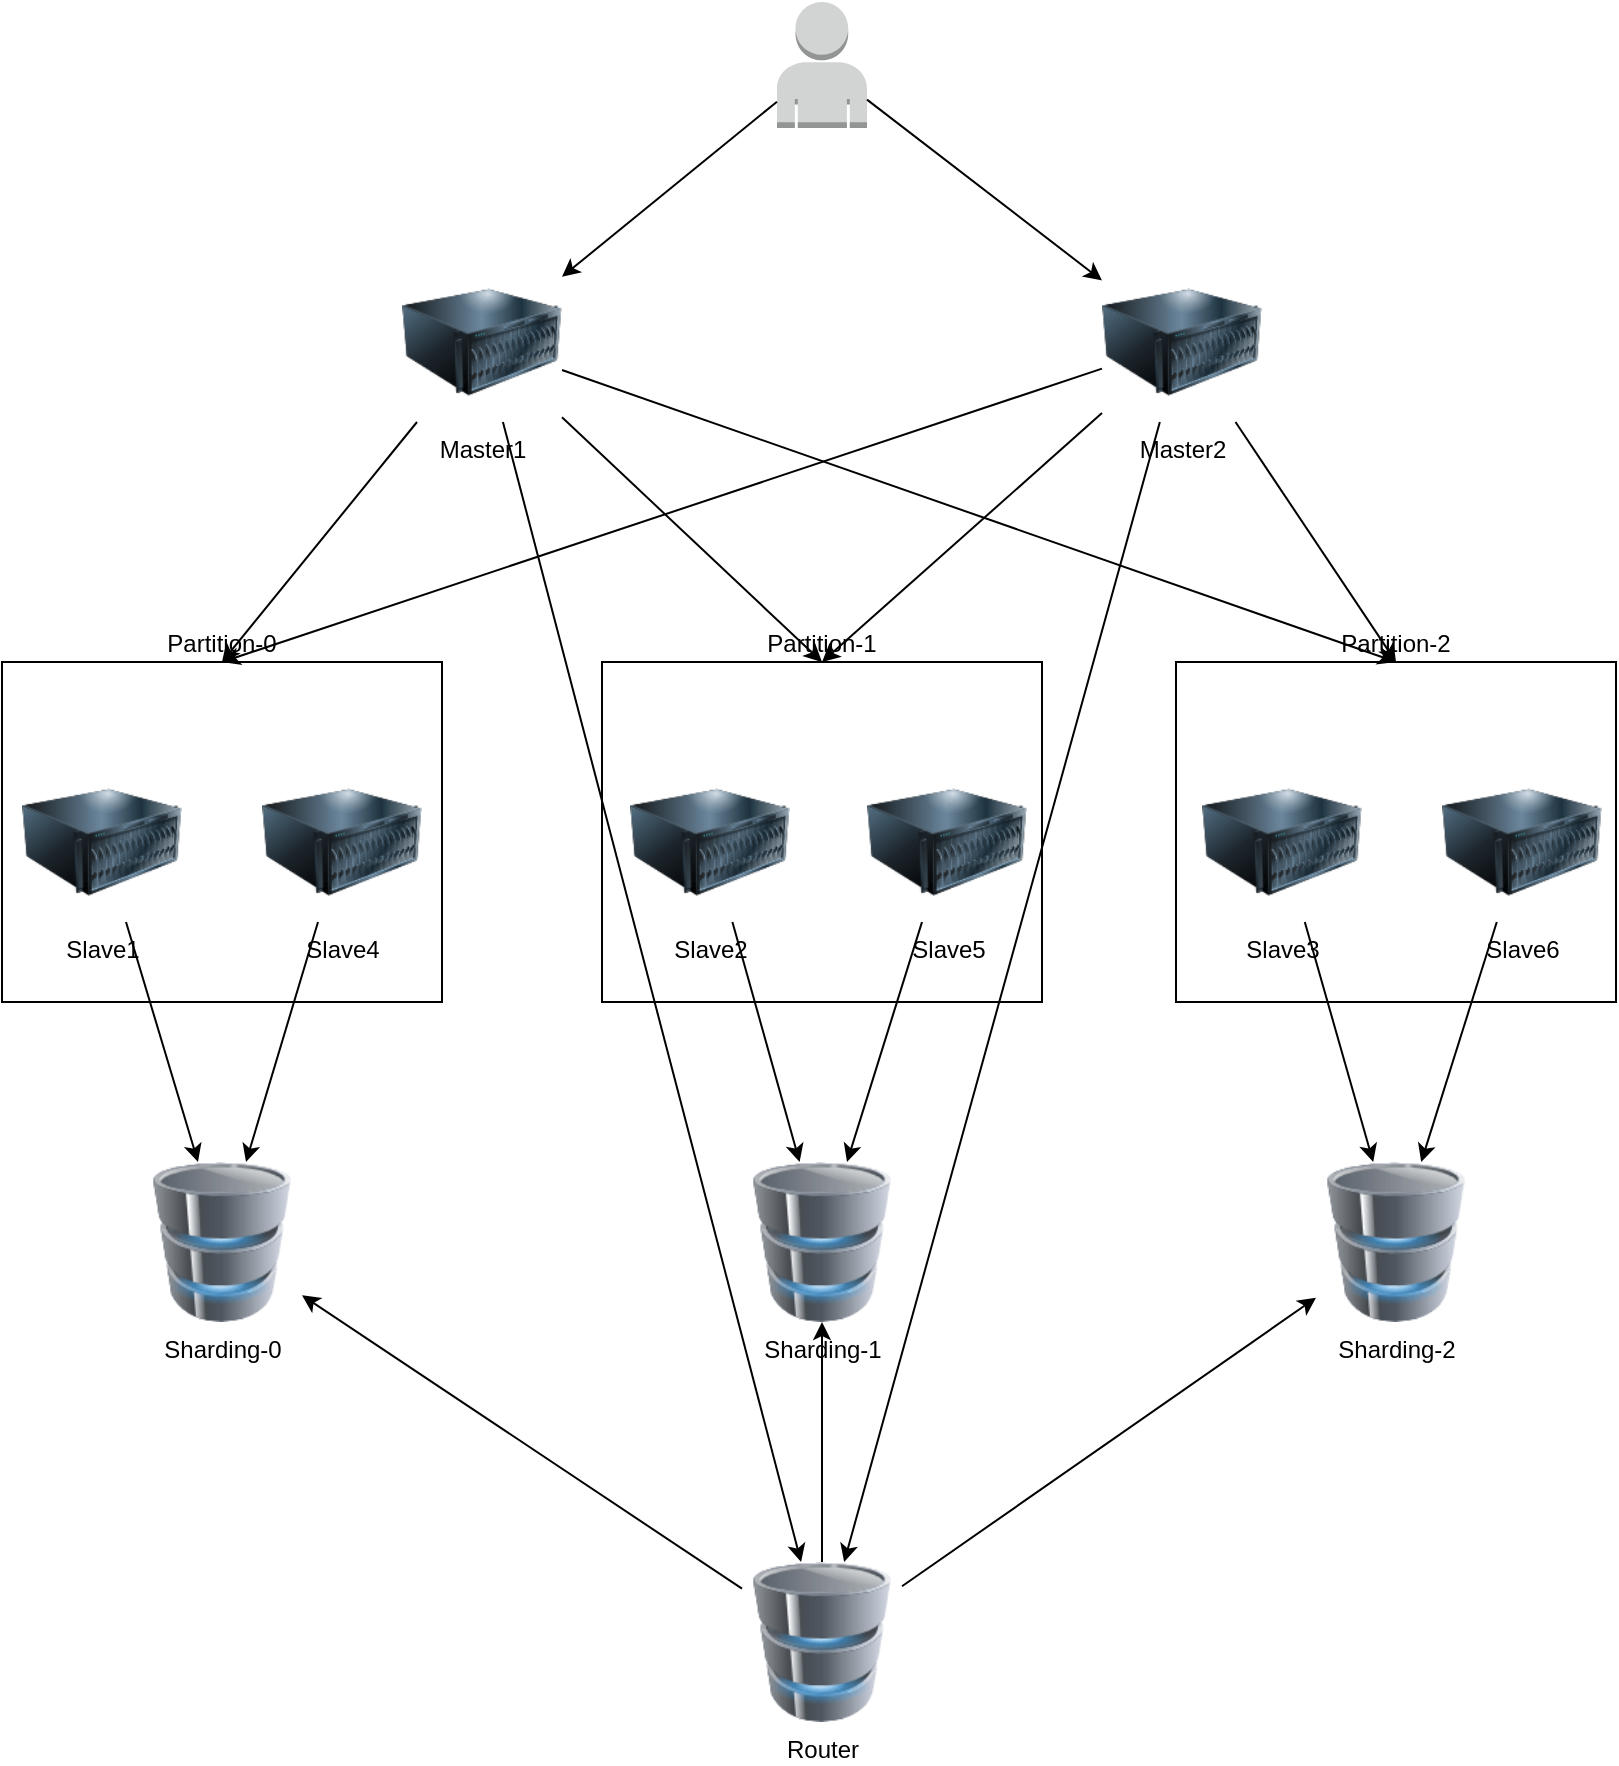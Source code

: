 <mxfile version="17.2.1" type="github">
  <diagram id="wXm_BZJj9rgGBNWX_2w1" name="Page-1">
    <mxGraphModel dx="1422" dy="752" grid="1" gridSize="10" guides="1" tooltips="1" connect="1" arrows="1" fold="1" page="1" pageScale="1" pageWidth="827" pageHeight="1169" math="0" shadow="0">
      <root>
        <mxCell id="0" />
        <mxCell id="1" parent="0" />
        <mxCell id="ZcYqFxM6ZzocswX_Tgbm-1" value="Partition-2" style="rounded=0;whiteSpace=wrap;html=1;fillColor=none;labelPosition=center;verticalLabelPosition=top;align=center;verticalAlign=bottom;" vertex="1" parent="1">
          <mxGeometry x="607" y="380" width="220" height="170" as="geometry" />
        </mxCell>
        <mxCell id="ZcYqFxM6ZzocswX_Tgbm-2" value="Partition-1" style="rounded=0;whiteSpace=wrap;html=1;fillColor=none;labelPosition=center;verticalLabelPosition=top;align=center;verticalAlign=bottom;" vertex="1" parent="1">
          <mxGeometry x="320" y="380" width="220" height="170" as="geometry" />
        </mxCell>
        <mxCell id="ZcYqFxM6ZzocswX_Tgbm-3" value="Partition-0" style="rounded=0;whiteSpace=wrap;html=1;fillColor=none;labelPosition=center;verticalLabelPosition=top;align=center;verticalAlign=bottom;" vertex="1" parent="1">
          <mxGeometry x="20" y="380" width="220" height="170" as="geometry" />
        </mxCell>
        <mxCell id="ZcYqFxM6ZzocswX_Tgbm-4" value="&lt;div&gt;Master1&lt;/div&gt;" style="image;html=1;image=img/lib/clip_art/computers/Server_128x128.png" vertex="1" parent="1">
          <mxGeometry x="220" y="180" width="80" height="80" as="geometry" />
        </mxCell>
        <mxCell id="ZcYqFxM6ZzocswX_Tgbm-5" value="&lt;div&gt;Master2&lt;/div&gt;" style="image;html=1;image=img/lib/clip_art/computers/Server_128x128.png" vertex="1" parent="1">
          <mxGeometry x="570" y="180" width="80" height="80" as="geometry" />
        </mxCell>
        <mxCell id="ZcYqFxM6ZzocswX_Tgbm-6" value="Slave1" style="image;html=1;image=img/lib/clip_art/computers/Server_128x128.png" vertex="1" parent="1">
          <mxGeometry x="30" y="430" width="80" height="80" as="geometry" />
        </mxCell>
        <mxCell id="ZcYqFxM6ZzocswX_Tgbm-7" value="&lt;div&gt;Slave2&lt;/div&gt;" style="image;html=1;image=img/lib/clip_art/computers/Server_128x128.png" vertex="1" parent="1">
          <mxGeometry x="334" y="430" width="80" height="80" as="geometry" />
        </mxCell>
        <mxCell id="ZcYqFxM6ZzocswX_Tgbm-8" value="&lt;div&gt;Slave3&lt;/div&gt;" style="image;html=1;image=img/lib/clip_art/computers/Server_128x128.png" vertex="1" parent="1">
          <mxGeometry x="620" y="430" width="80" height="80" as="geometry" />
        </mxCell>
        <mxCell id="ZcYqFxM6ZzocswX_Tgbm-9" value="Slave4" style="image;html=1;image=img/lib/clip_art/computers/Server_128x128.png" vertex="1" parent="1">
          <mxGeometry x="150" y="430" width="80" height="80" as="geometry" />
        </mxCell>
        <mxCell id="ZcYqFxM6ZzocswX_Tgbm-10" value="&lt;div&gt;Slave5&lt;/div&gt;" style="image;html=1;image=img/lib/clip_art/computers/Server_128x128.png" vertex="1" parent="1">
          <mxGeometry x="452.5" y="430" width="80" height="80" as="geometry" />
        </mxCell>
        <mxCell id="ZcYqFxM6ZzocswX_Tgbm-11" value="&lt;div&gt;Slave6&lt;/div&gt;" style="image;html=1;image=img/lib/clip_art/computers/Server_128x128.png" vertex="1" parent="1">
          <mxGeometry x="740" y="430" width="80" height="80" as="geometry" />
        </mxCell>
        <mxCell id="ZcYqFxM6ZzocswX_Tgbm-12" value="" style="endArrow=classic;html=1;rounded=0;entryX=0.5;entryY=0;entryDx=0;entryDy=0;" edge="1" parent="1" source="ZcYqFxM6ZzocswX_Tgbm-4" target="ZcYqFxM6ZzocswX_Tgbm-3">
          <mxGeometry width="50" height="50" relative="1" as="geometry">
            <mxPoint x="230" y="400" as="sourcePoint" />
            <mxPoint x="280" y="350" as="targetPoint" />
          </mxGeometry>
        </mxCell>
        <mxCell id="ZcYqFxM6ZzocswX_Tgbm-13" value="" style="endArrow=classic;html=1;rounded=0;entryX=0.5;entryY=0;entryDx=0;entryDy=0;" edge="1" parent="1" source="ZcYqFxM6ZzocswX_Tgbm-4" target="ZcYqFxM6ZzocswX_Tgbm-2">
          <mxGeometry width="50" height="50" relative="1" as="geometry">
            <mxPoint x="219.859" y="290" as="sourcePoint" />
            <mxPoint x="194.507" y="390" as="targetPoint" />
          </mxGeometry>
        </mxCell>
        <mxCell id="ZcYqFxM6ZzocswX_Tgbm-14" value="" style="endArrow=classic;html=1;rounded=0;entryX=0.5;entryY=0;entryDx=0;entryDy=0;" edge="1" parent="1" source="ZcYqFxM6ZzocswX_Tgbm-4" target="ZcYqFxM6ZzocswX_Tgbm-1">
          <mxGeometry width="50" height="50" relative="1" as="geometry">
            <mxPoint x="204.286" y="290" as="sourcePoint" />
            <mxPoint x="140" y="390" as="targetPoint" />
          </mxGeometry>
        </mxCell>
        <mxCell id="ZcYqFxM6ZzocswX_Tgbm-15" value="" style="endArrow=classic;html=1;rounded=0;entryX=0.5;entryY=0;entryDx=0;entryDy=0;" edge="1" parent="1" source="ZcYqFxM6ZzocswX_Tgbm-5" target="ZcYqFxM6ZzocswX_Tgbm-3">
          <mxGeometry width="50" height="50" relative="1" as="geometry">
            <mxPoint x="214.286" y="300" as="sourcePoint" />
            <mxPoint x="150" y="400" as="targetPoint" />
          </mxGeometry>
        </mxCell>
        <mxCell id="ZcYqFxM6ZzocswX_Tgbm-16" value="" style="endArrow=classic;html=1;rounded=0;entryX=0.5;entryY=0;entryDx=0;entryDy=0;" edge="1" parent="1" source="ZcYqFxM6ZzocswX_Tgbm-5" target="ZcYqFxM6ZzocswX_Tgbm-2">
          <mxGeometry width="50" height="50" relative="1" as="geometry">
            <mxPoint x="530" y="263.023" as="sourcePoint" />
            <mxPoint x="140" y="390" as="targetPoint" />
          </mxGeometry>
        </mxCell>
        <mxCell id="ZcYqFxM6ZzocswX_Tgbm-17" value="" style="endArrow=classic;html=1;rounded=0;entryX=0.5;entryY=0;entryDx=0;entryDy=0;" edge="1" parent="1" source="ZcYqFxM6ZzocswX_Tgbm-5" target="ZcYqFxM6ZzocswX_Tgbm-1">
          <mxGeometry width="50" height="50" relative="1" as="geometry">
            <mxPoint x="532.857" y="290" as="sourcePoint" />
            <mxPoint x="440" y="390" as="targetPoint" />
          </mxGeometry>
        </mxCell>
        <mxCell id="ZcYqFxM6ZzocswX_Tgbm-18" value="Sharding-0" style="image;html=1;image=img/lib/clip_art/computers/Database_128x128.png;fillColor=none;" vertex="1" parent="1">
          <mxGeometry x="90" y="630" width="80" height="80" as="geometry" />
        </mxCell>
        <mxCell id="ZcYqFxM6ZzocswX_Tgbm-19" value="" style="endArrow=classic;html=1;rounded=0;" edge="1" parent="1" source="ZcYqFxM6ZzocswX_Tgbm-9" target="ZcYqFxM6ZzocswX_Tgbm-18">
          <mxGeometry width="50" height="50" relative="1" as="geometry">
            <mxPoint x="530" y="263.023" as="sourcePoint" />
            <mxPoint x="140" y="390" as="targetPoint" />
          </mxGeometry>
        </mxCell>
        <mxCell id="ZcYqFxM6ZzocswX_Tgbm-20" value="" style="endArrow=classic;html=1;rounded=0;" edge="1" parent="1" source="ZcYqFxM6ZzocswX_Tgbm-6" target="ZcYqFxM6ZzocswX_Tgbm-18">
          <mxGeometry width="50" height="50" relative="1" as="geometry">
            <mxPoint x="119" y="714.349" as="sourcePoint" />
            <mxPoint x="400" y="955.651" as="targetPoint" />
          </mxGeometry>
        </mxCell>
        <mxCell id="ZcYqFxM6ZzocswX_Tgbm-21" value="" style="endArrow=classic;html=1;rounded=0;" edge="1" parent="1" source="ZcYqFxM6ZzocswX_Tgbm-10" target="ZcYqFxM6ZzocswX_Tgbm-28">
          <mxGeometry width="50" height="50" relative="1" as="geometry">
            <mxPoint x="620" y="920" as="sourcePoint" />
            <mxPoint x="411.765" y="950" as="targetPoint" />
          </mxGeometry>
        </mxCell>
        <mxCell id="ZcYqFxM6ZzocswX_Tgbm-22" value="" style="endArrow=classic;html=1;rounded=0;" edge="1" parent="1" source="ZcYqFxM6ZzocswX_Tgbm-7" target="ZcYqFxM6ZzocswX_Tgbm-28">
          <mxGeometry width="50" height="50" relative="1" as="geometry">
            <mxPoint x="390.355" y="720" as="sourcePoint" />
            <mxPoint x="432.645" y="950" as="targetPoint" />
          </mxGeometry>
        </mxCell>
        <mxCell id="ZcYqFxM6ZzocswX_Tgbm-23" value="" style="endArrow=classic;html=1;rounded=0;" edge="1" parent="1" source="ZcYqFxM6ZzocswX_Tgbm-8" target="ZcYqFxM6ZzocswX_Tgbm-29">
          <mxGeometry width="50" height="50" relative="1" as="geometry">
            <mxPoint x="740" y="980" as="sourcePoint" />
            <mxPoint x="432.645" y="950" as="targetPoint" />
          </mxGeometry>
        </mxCell>
        <mxCell id="ZcYqFxM6ZzocswX_Tgbm-24" value="" style="endArrow=classic;html=1;rounded=0;" edge="1" parent="1" source="ZcYqFxM6ZzocswX_Tgbm-11" target="ZcYqFxM6ZzocswX_Tgbm-29">
          <mxGeometry width="50" height="50" relative="1" as="geometry">
            <mxPoint x="670.392" y="520" as="sourcePoint" />
            <mxPoint x="459.608" y="950" as="targetPoint" />
          </mxGeometry>
        </mxCell>
        <mxCell id="ZcYqFxM6ZzocswX_Tgbm-25" value="" style="outlineConnect=0;dashed=0;verticalLabelPosition=bottom;verticalAlign=top;align=center;html=1;shape=mxgraph.aws3.user;fillColor=#D2D3D3;gradientColor=none;" vertex="1" parent="1">
          <mxGeometry x="407.5" y="50" width="45" height="63" as="geometry" />
        </mxCell>
        <mxCell id="ZcYqFxM6ZzocswX_Tgbm-26" value="" style="endArrow=classic;html=1;rounded=0;" edge="1" parent="1" source="ZcYqFxM6ZzocswX_Tgbm-25" target="ZcYqFxM6ZzocswX_Tgbm-4">
          <mxGeometry width="50" height="50" relative="1" as="geometry">
            <mxPoint x="237.5" y="270" as="sourcePoint" />
            <mxPoint x="140" y="390" as="targetPoint" />
          </mxGeometry>
        </mxCell>
        <mxCell id="ZcYqFxM6ZzocswX_Tgbm-27" value="" style="endArrow=classic;html=1;rounded=0;" edge="1" parent="1" source="ZcYqFxM6ZzocswX_Tgbm-25" target="ZcYqFxM6ZzocswX_Tgbm-5">
          <mxGeometry width="50" height="50" relative="1" as="geometry">
            <mxPoint x="417.5" y="109.831" as="sourcePoint" />
            <mxPoint x="310" y="197.412" as="targetPoint" />
          </mxGeometry>
        </mxCell>
        <mxCell id="ZcYqFxM6ZzocswX_Tgbm-28" value="Sharding-1" style="image;html=1;image=img/lib/clip_art/computers/Database_128x128.png;fillColor=none;" vertex="1" parent="1">
          <mxGeometry x="390" y="630" width="80" height="80" as="geometry" />
        </mxCell>
        <mxCell id="ZcYqFxM6ZzocswX_Tgbm-29" value="Sharding-2" style="image;html=1;image=img/lib/clip_art/computers/Database_128x128.png;fillColor=none;" vertex="1" parent="1">
          <mxGeometry x="677" y="630" width="80" height="80" as="geometry" />
        </mxCell>
        <mxCell id="ZcYqFxM6ZzocswX_Tgbm-30" value="Router" style="image;html=1;image=img/lib/clip_art/computers/Database_128x128.png;fillColor=none;" vertex="1" parent="1">
          <mxGeometry x="390" y="830" width="80" height="80" as="geometry" />
        </mxCell>
        <mxCell id="ZcYqFxM6ZzocswX_Tgbm-31" value="" style="endArrow=classic;html=1;rounded=0;" edge="1" parent="1" source="ZcYqFxM6ZzocswX_Tgbm-30" target="ZcYqFxM6ZzocswX_Tgbm-18">
          <mxGeometry width="50" height="50" relative="1" as="geometry">
            <mxPoint x="188" y="520" as="sourcePoint" />
            <mxPoint x="152" y="640" as="targetPoint" />
          </mxGeometry>
        </mxCell>
        <mxCell id="ZcYqFxM6ZzocswX_Tgbm-32" value="" style="endArrow=classic;html=1;rounded=0;" edge="1" parent="1" source="ZcYqFxM6ZzocswX_Tgbm-30" target="ZcYqFxM6ZzocswX_Tgbm-28">
          <mxGeometry width="50" height="50" relative="1" as="geometry">
            <mxPoint x="400" y="853.333" as="sourcePoint" />
            <mxPoint x="180" y="706.667" as="targetPoint" />
          </mxGeometry>
        </mxCell>
        <mxCell id="ZcYqFxM6ZzocswX_Tgbm-33" value="" style="endArrow=classic;html=1;rounded=0;" edge="1" parent="1" source="ZcYqFxM6ZzocswX_Tgbm-30" target="ZcYqFxM6ZzocswX_Tgbm-29">
          <mxGeometry width="50" height="50" relative="1" as="geometry">
            <mxPoint x="440" y="840" as="sourcePoint" />
            <mxPoint x="440" y="720" as="targetPoint" />
          </mxGeometry>
        </mxCell>
        <mxCell id="ZcYqFxM6ZzocswX_Tgbm-34" value="" style="endArrow=classic;html=1;rounded=0;" edge="1" parent="1" source="ZcYqFxM6ZzocswX_Tgbm-4" target="ZcYqFxM6ZzocswX_Tgbm-30">
          <mxGeometry width="50" height="50" relative="1" as="geometry">
            <mxPoint x="450" y="850" as="sourcePoint" />
            <mxPoint x="450" y="730" as="targetPoint" />
          </mxGeometry>
        </mxCell>
        <mxCell id="ZcYqFxM6ZzocswX_Tgbm-35" value="" style="endArrow=classic;html=1;rounded=0;" edge="1" parent="1" source="ZcYqFxM6ZzocswX_Tgbm-5" target="ZcYqFxM6ZzocswX_Tgbm-30">
          <mxGeometry width="50" height="50" relative="1" as="geometry">
            <mxPoint x="280.462" y="270" as="sourcePoint" />
            <mxPoint x="429.538" y="840" as="targetPoint" />
          </mxGeometry>
        </mxCell>
      </root>
    </mxGraphModel>
  </diagram>
</mxfile>
